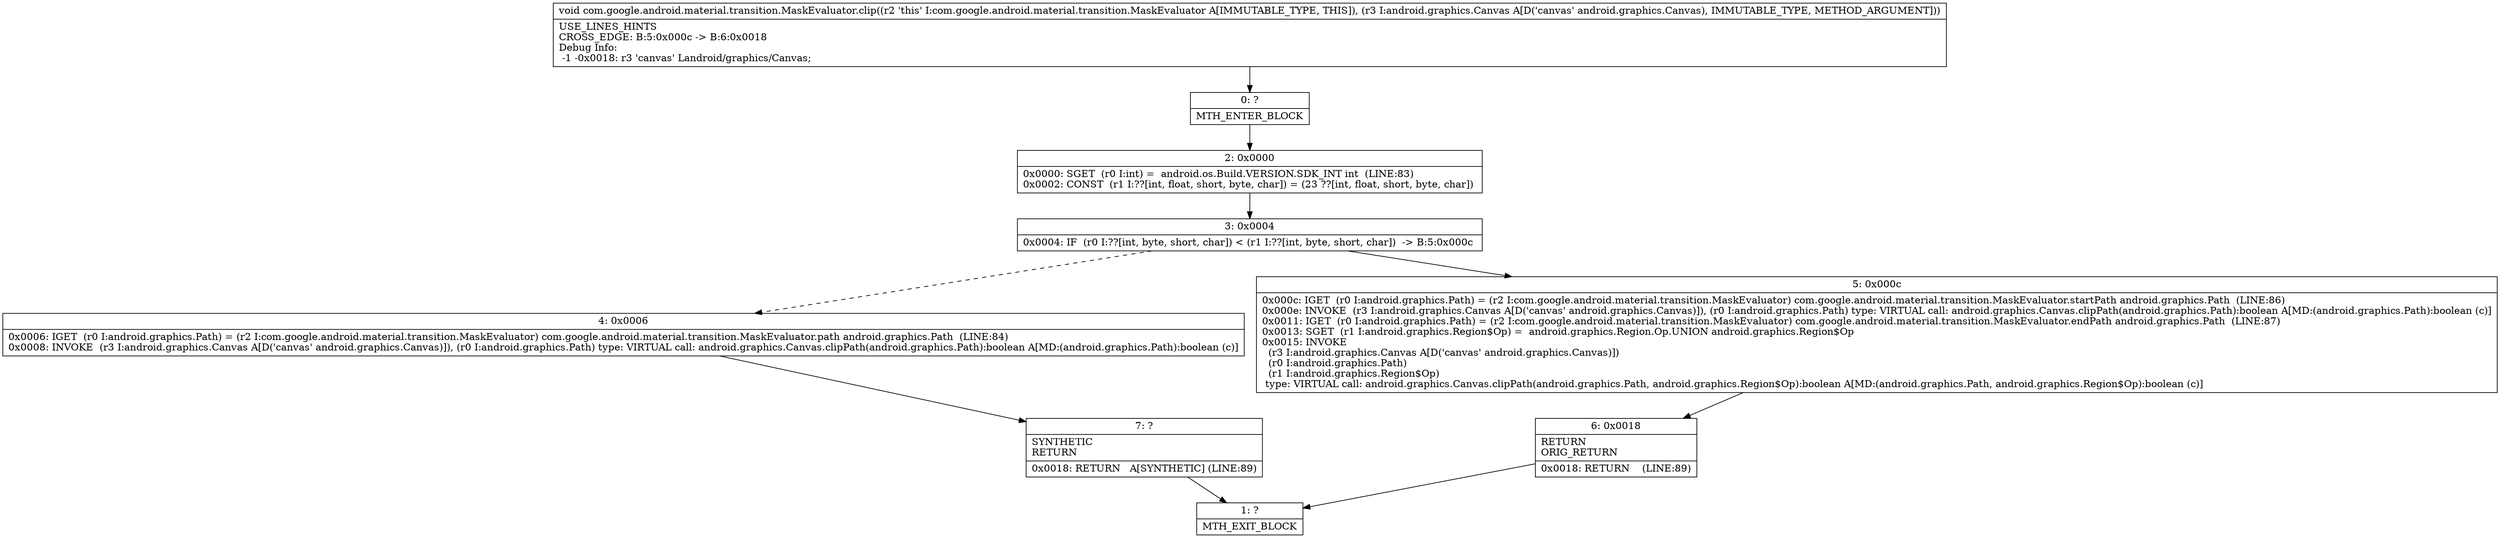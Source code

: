 digraph "CFG forcom.google.android.material.transition.MaskEvaluator.clip(Landroid\/graphics\/Canvas;)V" {
Node_0 [shape=record,label="{0\:\ ?|MTH_ENTER_BLOCK\l}"];
Node_2 [shape=record,label="{2\:\ 0x0000|0x0000: SGET  (r0 I:int) =  android.os.Build.VERSION.SDK_INT int  (LINE:83)\l0x0002: CONST  (r1 I:??[int, float, short, byte, char]) = (23 ??[int, float, short, byte, char]) \l}"];
Node_3 [shape=record,label="{3\:\ 0x0004|0x0004: IF  (r0 I:??[int, byte, short, char]) \< (r1 I:??[int, byte, short, char])  \-\> B:5:0x000c \l}"];
Node_4 [shape=record,label="{4\:\ 0x0006|0x0006: IGET  (r0 I:android.graphics.Path) = (r2 I:com.google.android.material.transition.MaskEvaluator) com.google.android.material.transition.MaskEvaluator.path android.graphics.Path  (LINE:84)\l0x0008: INVOKE  (r3 I:android.graphics.Canvas A[D('canvas' android.graphics.Canvas)]), (r0 I:android.graphics.Path) type: VIRTUAL call: android.graphics.Canvas.clipPath(android.graphics.Path):boolean A[MD:(android.graphics.Path):boolean (c)]\l}"];
Node_7 [shape=record,label="{7\:\ ?|SYNTHETIC\lRETURN\l|0x0018: RETURN   A[SYNTHETIC] (LINE:89)\l}"];
Node_1 [shape=record,label="{1\:\ ?|MTH_EXIT_BLOCK\l}"];
Node_5 [shape=record,label="{5\:\ 0x000c|0x000c: IGET  (r0 I:android.graphics.Path) = (r2 I:com.google.android.material.transition.MaskEvaluator) com.google.android.material.transition.MaskEvaluator.startPath android.graphics.Path  (LINE:86)\l0x000e: INVOKE  (r3 I:android.graphics.Canvas A[D('canvas' android.graphics.Canvas)]), (r0 I:android.graphics.Path) type: VIRTUAL call: android.graphics.Canvas.clipPath(android.graphics.Path):boolean A[MD:(android.graphics.Path):boolean (c)]\l0x0011: IGET  (r0 I:android.graphics.Path) = (r2 I:com.google.android.material.transition.MaskEvaluator) com.google.android.material.transition.MaskEvaluator.endPath android.graphics.Path  (LINE:87)\l0x0013: SGET  (r1 I:android.graphics.Region$Op) =  android.graphics.Region.Op.UNION android.graphics.Region$Op \l0x0015: INVOKE  \l  (r3 I:android.graphics.Canvas A[D('canvas' android.graphics.Canvas)])\l  (r0 I:android.graphics.Path)\l  (r1 I:android.graphics.Region$Op)\l type: VIRTUAL call: android.graphics.Canvas.clipPath(android.graphics.Path, android.graphics.Region$Op):boolean A[MD:(android.graphics.Path, android.graphics.Region$Op):boolean (c)]\l}"];
Node_6 [shape=record,label="{6\:\ 0x0018|RETURN\lORIG_RETURN\l|0x0018: RETURN    (LINE:89)\l}"];
MethodNode[shape=record,label="{void com.google.android.material.transition.MaskEvaluator.clip((r2 'this' I:com.google.android.material.transition.MaskEvaluator A[IMMUTABLE_TYPE, THIS]), (r3 I:android.graphics.Canvas A[D('canvas' android.graphics.Canvas), IMMUTABLE_TYPE, METHOD_ARGUMENT]))  | USE_LINES_HINTS\lCROSS_EDGE: B:5:0x000c \-\> B:6:0x0018\lDebug Info:\l  \-1 \-0x0018: r3 'canvas' Landroid\/graphics\/Canvas;\l}"];
MethodNode -> Node_0;Node_0 -> Node_2;
Node_2 -> Node_3;
Node_3 -> Node_4[style=dashed];
Node_3 -> Node_5;
Node_4 -> Node_7;
Node_7 -> Node_1;
Node_5 -> Node_6;
Node_6 -> Node_1;
}

